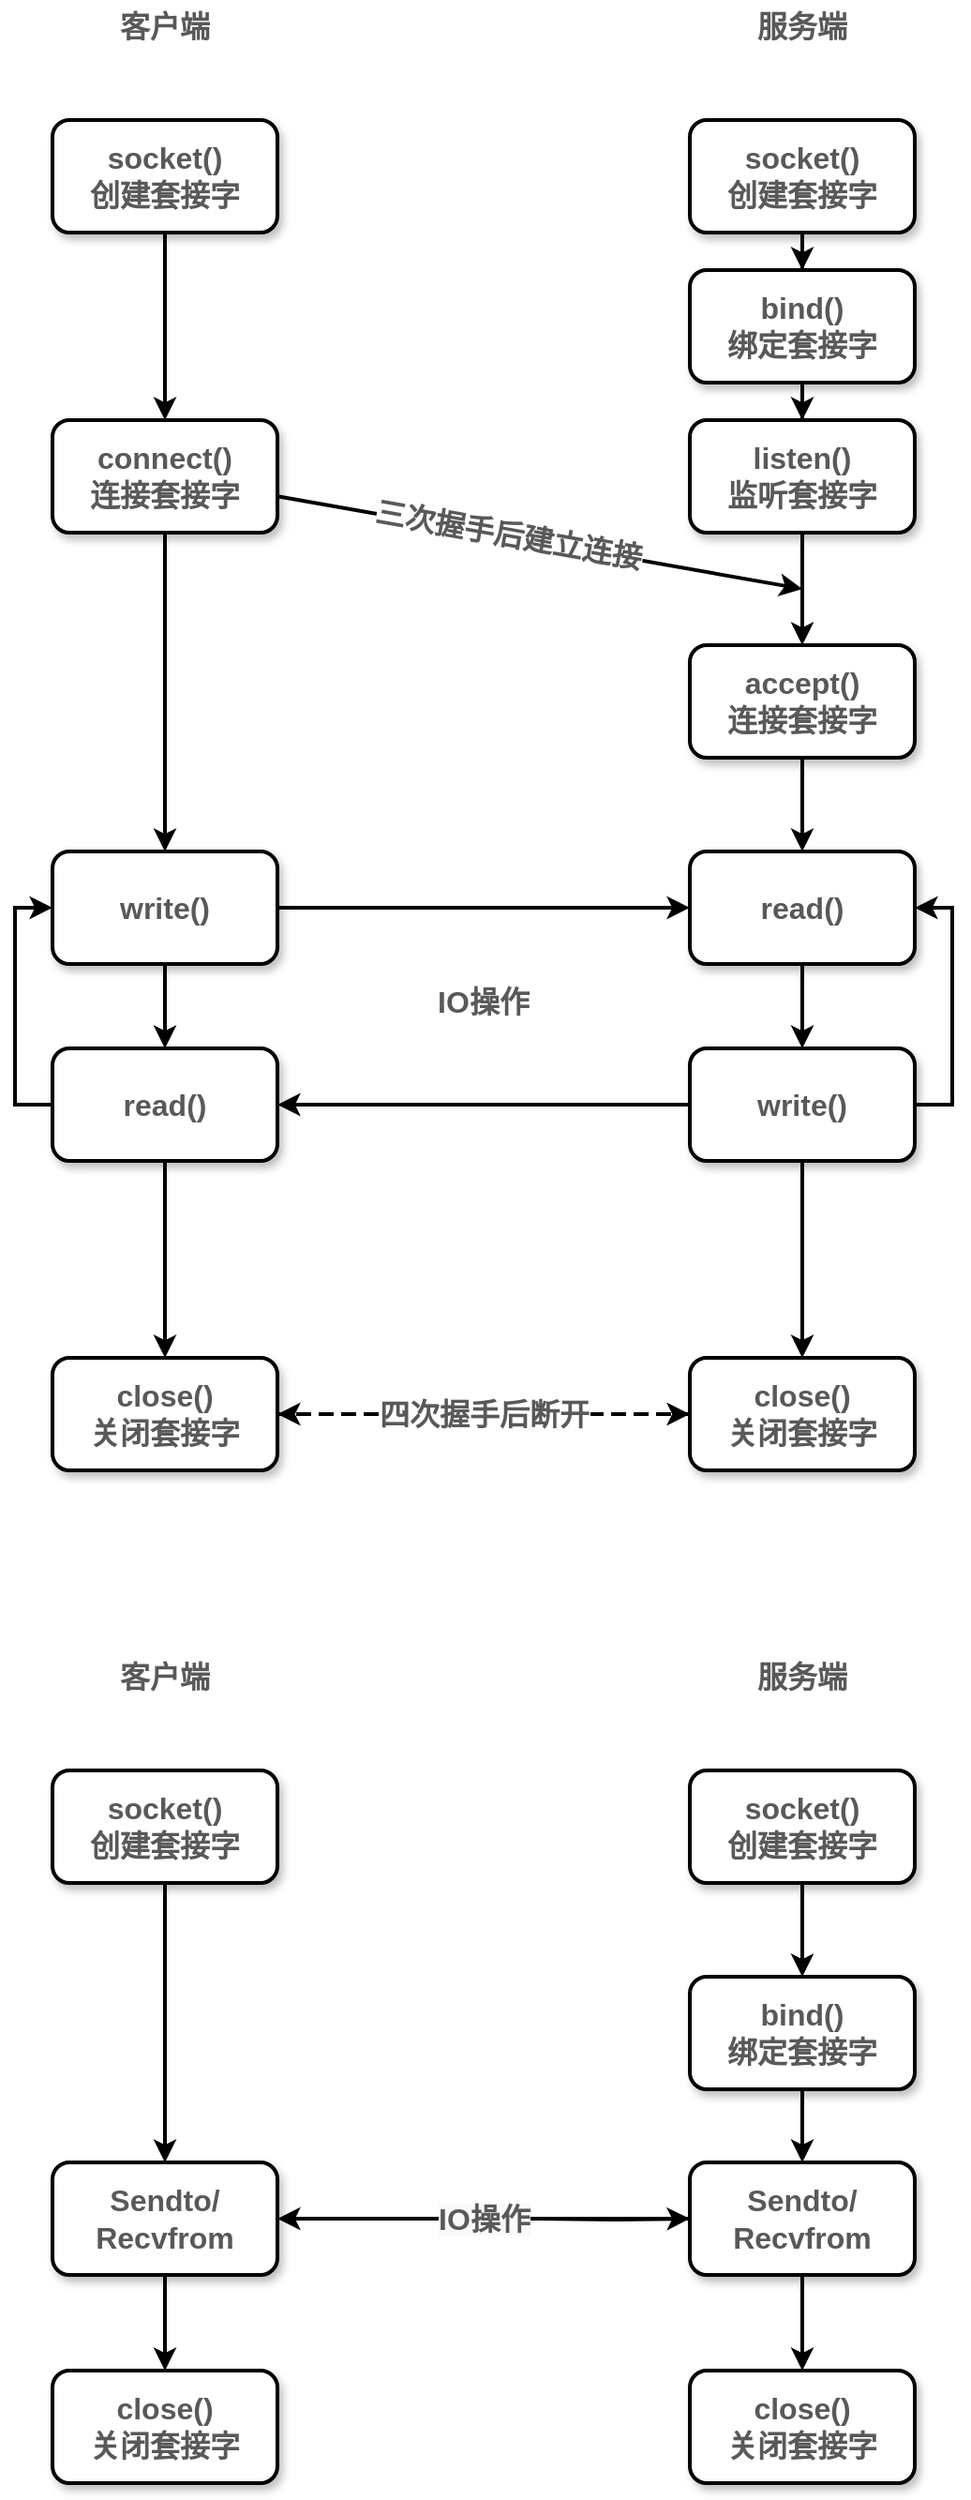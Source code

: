 <mxfile version="13.7.3" type="github">
  <diagram id="UllkI3ypj0Mlm9RMfmXD" name="第 1 页">
    <mxGraphModel dx="868" dy="449" grid="1" gridSize="10" guides="1" tooltips="1" connect="1" arrows="1" fold="1" page="1" pageScale="1" pageWidth="827" pageHeight="1169" math="0" shadow="0">
      <root>
        <mxCell id="0" />
        <mxCell id="1" parent="0" />
        <mxCell id="pasJFCKsH6dyvnOZzvLt-3" value="" style="edgeStyle=orthogonalEdgeStyle;rounded=0;orthogonalLoop=1;jettySize=auto;html=1;strokeWidth=2;" edge="1" parent="1" source="6OzRGNvI4779vGjQ4yT8-1" target="pasJFCKsH6dyvnOZzvLt-1">
          <mxGeometry relative="1" as="geometry" />
        </mxCell>
        <mxCell id="6OzRGNvI4779vGjQ4yT8-1" value="&lt;font style=&quot;font-size: 16px&quot; color=&quot;#595959&quot;&gt;&lt;b&gt;socket()&lt;br&gt;创建套接字&lt;/b&gt;&lt;/font&gt;" style="rounded=1;whiteSpace=wrap;html=1;strokeWidth=2;shadow=1;glass=0;sketch=0;" parent="1" vertex="1">
          <mxGeometry x="440" y="80" width="120" height="60" as="geometry" />
        </mxCell>
        <mxCell id="pasJFCKsH6dyvnOZzvLt-4" value="" style="edgeStyle=orthogonalEdgeStyle;rounded=0;orthogonalLoop=1;jettySize=auto;html=1;strokeWidth=2;" edge="1" parent="1" source="pasJFCKsH6dyvnOZzvLt-1" target="pasJFCKsH6dyvnOZzvLt-2">
          <mxGeometry relative="1" as="geometry" />
        </mxCell>
        <mxCell id="pasJFCKsH6dyvnOZzvLt-1" value="&lt;font style=&quot;font-size: 16px&quot; color=&quot;#595959&quot;&gt;&lt;b&gt;bind()&lt;br&gt;绑定套接字&lt;/b&gt;&lt;/font&gt;" style="rounded=1;whiteSpace=wrap;html=1;strokeWidth=2;shadow=1;glass=0;sketch=0;" vertex="1" parent="1">
          <mxGeometry x="440" y="160" width="120" height="60" as="geometry" />
        </mxCell>
        <mxCell id="pasJFCKsH6dyvnOZzvLt-6" value="" style="edgeStyle=orthogonalEdgeStyle;rounded=0;orthogonalLoop=1;jettySize=auto;html=1;strokeWidth=2;" edge="1" parent="1" source="pasJFCKsH6dyvnOZzvLt-2" target="pasJFCKsH6dyvnOZzvLt-5">
          <mxGeometry relative="1" as="geometry" />
        </mxCell>
        <mxCell id="pasJFCKsH6dyvnOZzvLt-2" value="&lt;font style=&quot;font-size: 16px&quot; color=&quot;#595959&quot;&gt;&lt;b&gt;listen()&lt;br&gt;监听套接字&lt;/b&gt;&lt;/font&gt;" style="rounded=1;whiteSpace=wrap;html=1;strokeWidth=2;shadow=1;glass=0;sketch=0;" vertex="1" parent="1">
          <mxGeometry x="440" y="240" width="120" height="60" as="geometry" />
        </mxCell>
        <mxCell id="pasJFCKsH6dyvnOZzvLt-10" value="" style="edgeStyle=orthogonalEdgeStyle;rounded=0;orthogonalLoop=1;jettySize=auto;html=1;strokeWidth=2;" edge="1" parent="1" source="pasJFCKsH6dyvnOZzvLt-5" target="pasJFCKsH6dyvnOZzvLt-7">
          <mxGeometry relative="1" as="geometry" />
        </mxCell>
        <mxCell id="pasJFCKsH6dyvnOZzvLt-5" value="&lt;font style=&quot;font-size: 16px&quot; color=&quot;#595959&quot;&gt;&lt;b&gt;accept()&lt;br&gt;连接套接字&lt;/b&gt;&lt;/font&gt;" style="rounded=1;whiteSpace=wrap;html=1;strokeWidth=2;shadow=1;glass=0;sketch=0;" vertex="1" parent="1">
          <mxGeometry x="440" y="360" width="120" height="60" as="geometry" />
        </mxCell>
        <mxCell id="pasJFCKsH6dyvnOZzvLt-11" value="" style="edgeStyle=orthogonalEdgeStyle;rounded=0;orthogonalLoop=1;jettySize=auto;html=1;strokeWidth=2;" edge="1" parent="1" source="pasJFCKsH6dyvnOZzvLt-7" target="pasJFCKsH6dyvnOZzvLt-8">
          <mxGeometry relative="1" as="geometry" />
        </mxCell>
        <mxCell id="pasJFCKsH6dyvnOZzvLt-7" value="&lt;font color=&quot;#595959&quot;&gt;&lt;span style=&quot;font-size: 16px&quot;&gt;&lt;b&gt;read()&lt;/b&gt;&lt;/span&gt;&lt;/font&gt;" style="rounded=1;whiteSpace=wrap;html=1;strokeWidth=2;shadow=1;glass=0;sketch=0;" vertex="1" parent="1">
          <mxGeometry x="440" y="470" width="120" height="60" as="geometry" />
        </mxCell>
        <mxCell id="pasJFCKsH6dyvnOZzvLt-12" value="" style="edgeStyle=orthogonalEdgeStyle;rounded=0;orthogonalLoop=1;jettySize=auto;html=1;strokeWidth=2;" edge="1" parent="1" source="pasJFCKsH6dyvnOZzvLt-8" target="pasJFCKsH6dyvnOZzvLt-9">
          <mxGeometry relative="1" as="geometry" />
        </mxCell>
        <mxCell id="pasJFCKsH6dyvnOZzvLt-21" style="edgeStyle=orthogonalEdgeStyle;rounded=0;orthogonalLoop=1;jettySize=auto;html=1;entryX=1;entryY=0.5;entryDx=0;entryDy=0;strokeWidth=2;" edge="1" parent="1" source="pasJFCKsH6dyvnOZzvLt-8" target="pasJFCKsH6dyvnOZzvLt-7">
          <mxGeometry relative="1" as="geometry">
            <Array as="points">
              <mxPoint x="580" y="605" />
              <mxPoint x="580" y="500" />
            </Array>
          </mxGeometry>
        </mxCell>
        <mxCell id="pasJFCKsH6dyvnOZzvLt-26" style="edgeStyle=orthogonalEdgeStyle;rounded=0;orthogonalLoop=1;jettySize=auto;html=1;strokeWidth=2;" edge="1" parent="1" source="pasJFCKsH6dyvnOZzvLt-8" target="pasJFCKsH6dyvnOZzvLt-16">
          <mxGeometry relative="1" as="geometry" />
        </mxCell>
        <mxCell id="pasJFCKsH6dyvnOZzvLt-8" value="&lt;font color=&quot;#595959&quot;&gt;&lt;span style=&quot;font-size: 16px&quot;&gt;&lt;b&gt;write()&lt;/b&gt;&lt;/span&gt;&lt;/font&gt;" style="rounded=1;whiteSpace=wrap;html=1;strokeWidth=2;shadow=1;glass=0;sketch=0;" vertex="1" parent="1">
          <mxGeometry x="440" y="575" width="120" height="60" as="geometry" />
        </mxCell>
        <mxCell id="pasJFCKsH6dyvnOZzvLt-31" style="edgeStyle=none;rounded=0;orthogonalLoop=1;jettySize=auto;html=1;entryX=1;entryY=0.5;entryDx=0;entryDy=0;strokeWidth=2;dashed=1;" edge="1" parent="1" source="pasJFCKsH6dyvnOZzvLt-9" target="pasJFCKsH6dyvnOZzvLt-17">
          <mxGeometry relative="1" as="geometry" />
        </mxCell>
        <mxCell id="pasJFCKsH6dyvnOZzvLt-9" value="&lt;font color=&quot;#595959&quot;&gt;&lt;span style=&quot;font-size: 16px&quot;&gt;&lt;b&gt;close()&lt;br&gt;关闭套接字&lt;br&gt;&lt;/b&gt;&lt;/span&gt;&lt;/font&gt;" style="rounded=1;whiteSpace=wrap;html=1;strokeWidth=2;shadow=1;glass=0;sketch=0;" vertex="1" parent="1">
          <mxGeometry x="440" y="740" width="120" height="60" as="geometry" />
        </mxCell>
        <mxCell id="pasJFCKsH6dyvnOZzvLt-18" value="" style="edgeStyle=orthogonalEdgeStyle;rounded=0;orthogonalLoop=1;jettySize=auto;html=1;strokeWidth=2;" edge="1" parent="1" source="pasJFCKsH6dyvnOZzvLt-13" target="pasJFCKsH6dyvnOZzvLt-14">
          <mxGeometry relative="1" as="geometry" />
        </mxCell>
        <mxCell id="pasJFCKsH6dyvnOZzvLt-13" value="&lt;font style=&quot;font-size: 16px&quot; color=&quot;#595959&quot;&gt;&lt;b&gt;socket()&lt;br&gt;创建套接字&lt;/b&gt;&lt;/font&gt;" style="rounded=1;whiteSpace=wrap;html=1;strokeWidth=2;shadow=1;glass=0;sketch=0;" vertex="1" parent="1">
          <mxGeometry x="100" y="80" width="120" height="60" as="geometry" />
        </mxCell>
        <mxCell id="pasJFCKsH6dyvnOZzvLt-19" style="rounded=0;orthogonalLoop=1;jettySize=auto;html=1;strokeWidth=2;" edge="1" parent="1" source="pasJFCKsH6dyvnOZzvLt-14">
          <mxGeometry relative="1" as="geometry">
            <mxPoint x="500" y="330" as="targetPoint" />
          </mxGeometry>
        </mxCell>
        <mxCell id="pasJFCKsH6dyvnOZzvLt-20" value="&lt;font style=&quot;font-size: 16px&quot; color=&quot;#595959&quot;&gt;&lt;b&gt;三次握手后建立连接&lt;/b&gt;&lt;/font&gt;" style="edgeLabel;html=1;align=center;verticalAlign=middle;resizable=0;points=[];rotation=10;" vertex="1" connectable="0" parent="pasJFCKsH6dyvnOZzvLt-19">
          <mxGeometry x="-0.209" y="1" relative="1" as="geometry">
            <mxPoint x="11.8" y="2" as="offset" />
          </mxGeometry>
        </mxCell>
        <mxCell id="pasJFCKsH6dyvnOZzvLt-28" style="rounded=0;orthogonalLoop=1;jettySize=auto;html=1;strokeWidth=2;" edge="1" parent="1" source="pasJFCKsH6dyvnOZzvLt-14" target="pasJFCKsH6dyvnOZzvLt-15">
          <mxGeometry relative="1" as="geometry" />
        </mxCell>
        <mxCell id="pasJFCKsH6dyvnOZzvLt-14" value="&lt;font style=&quot;font-size: 16px&quot; color=&quot;#595959&quot;&gt;&lt;b&gt;connect()&lt;br&gt;连接套接字&lt;/b&gt;&lt;/font&gt;" style="rounded=1;whiteSpace=wrap;html=1;strokeWidth=2;shadow=1;glass=0;sketch=0;" vertex="1" parent="1">
          <mxGeometry x="100" y="240" width="120" height="60" as="geometry" />
        </mxCell>
        <mxCell id="pasJFCKsH6dyvnOZzvLt-23" value="" style="edgeStyle=orthogonalEdgeStyle;rounded=0;orthogonalLoop=1;jettySize=auto;html=1;strokeWidth=2;" edge="1" parent="1" source="pasJFCKsH6dyvnOZzvLt-15" target="pasJFCKsH6dyvnOZzvLt-16">
          <mxGeometry relative="1" as="geometry" />
        </mxCell>
        <mxCell id="pasJFCKsH6dyvnOZzvLt-25" style="edgeStyle=orthogonalEdgeStyle;rounded=0;orthogonalLoop=1;jettySize=auto;html=1;entryX=0;entryY=0.5;entryDx=0;entryDy=0;strokeWidth=2;" edge="1" parent="1" source="pasJFCKsH6dyvnOZzvLt-15" target="pasJFCKsH6dyvnOZzvLt-7">
          <mxGeometry relative="1" as="geometry" />
        </mxCell>
        <mxCell id="pasJFCKsH6dyvnOZzvLt-15" value="&lt;font color=&quot;#595959&quot;&gt;&lt;span style=&quot;font-size: 16px&quot;&gt;&lt;b&gt;write()&lt;/b&gt;&lt;/span&gt;&lt;/font&gt;" style="rounded=1;whiteSpace=wrap;html=1;strokeWidth=2;shadow=1;glass=0;sketch=0;" vertex="1" parent="1">
          <mxGeometry x="100" y="470" width="120" height="60" as="geometry" />
        </mxCell>
        <mxCell id="pasJFCKsH6dyvnOZzvLt-24" style="edgeStyle=orthogonalEdgeStyle;rounded=0;orthogonalLoop=1;jettySize=auto;html=1;entryX=0;entryY=0.5;entryDx=0;entryDy=0;strokeWidth=2;" edge="1" parent="1" source="pasJFCKsH6dyvnOZzvLt-16" target="pasJFCKsH6dyvnOZzvLt-15">
          <mxGeometry relative="1" as="geometry">
            <Array as="points">
              <mxPoint x="80" y="605" />
              <mxPoint x="80" y="500" />
            </Array>
          </mxGeometry>
        </mxCell>
        <mxCell id="pasJFCKsH6dyvnOZzvLt-29" value="" style="edgeStyle=none;rounded=0;orthogonalLoop=1;jettySize=auto;html=1;strokeWidth=2;" edge="1" parent="1" source="pasJFCKsH6dyvnOZzvLt-16" target="pasJFCKsH6dyvnOZzvLt-17">
          <mxGeometry relative="1" as="geometry" />
        </mxCell>
        <mxCell id="pasJFCKsH6dyvnOZzvLt-16" value="&lt;font color=&quot;#595959&quot;&gt;&lt;span style=&quot;font-size: 16px&quot;&gt;&lt;b&gt;read()&lt;/b&gt;&lt;/span&gt;&lt;/font&gt;" style="rounded=1;whiteSpace=wrap;html=1;strokeWidth=2;shadow=1;glass=0;sketch=0;" vertex="1" parent="1">
          <mxGeometry x="100" y="575" width="120" height="60" as="geometry" />
        </mxCell>
        <mxCell id="pasJFCKsH6dyvnOZzvLt-30" style="edgeStyle=none;rounded=0;orthogonalLoop=1;jettySize=auto;html=1;entryX=0;entryY=0.5;entryDx=0;entryDy=0;strokeWidth=2;dashed=1;" edge="1" parent="1">
          <mxGeometry relative="1" as="geometry">
            <mxPoint x="220" y="770" as="sourcePoint" />
            <mxPoint x="440" y="770" as="targetPoint" />
          </mxGeometry>
        </mxCell>
        <mxCell id="pasJFCKsH6dyvnOZzvLt-32" value="&lt;font style=&quot;font-size: 16px&quot; color=&quot;#595959&quot;&gt;&lt;b&gt;四次握手后断开&lt;/b&gt;&lt;/font&gt;" style="edgeLabel;html=1;align=center;verticalAlign=middle;resizable=0;points=[];" vertex="1" connectable="0" parent="pasJFCKsH6dyvnOZzvLt-30">
          <mxGeometry x="-0.182" relative="1" as="geometry">
            <mxPoint x="20" as="offset" />
          </mxGeometry>
        </mxCell>
        <mxCell id="pasJFCKsH6dyvnOZzvLt-17" value="&lt;font color=&quot;#595959&quot;&gt;&lt;span style=&quot;font-size: 16px&quot;&gt;&lt;b&gt;close()&lt;br&gt;关闭套接字&lt;br&gt;&lt;/b&gt;&lt;/span&gt;&lt;/font&gt;" style="rounded=1;whiteSpace=wrap;html=1;strokeWidth=2;shadow=1;glass=0;sketch=0;" vertex="1" parent="1">
          <mxGeometry x="100" y="740" width="120" height="60" as="geometry" />
        </mxCell>
        <mxCell id="pasJFCKsH6dyvnOZzvLt-27" value="&lt;font style=&quot;font-size: 16px&quot; color=&quot;#595959&quot;&gt;&lt;b&gt;IO操作&lt;/b&gt;&lt;/font&gt;" style="text;html=1;strokeColor=none;fillColor=none;align=center;verticalAlign=middle;whiteSpace=wrap;rounded=0;shadow=1;glass=0;sketch=0;" vertex="1" parent="1">
          <mxGeometry x="300" y="540" width="60" height="20" as="geometry" />
        </mxCell>
        <mxCell id="pasJFCKsH6dyvnOZzvLt-33" value="&lt;font style=&quot;font-size: 16px&quot; color=&quot;#595959&quot;&gt;&lt;b&gt;客户端&lt;/b&gt;&lt;/font&gt;" style="text;html=1;strokeColor=none;fillColor=none;align=center;verticalAlign=middle;whiteSpace=wrap;rounded=0;shadow=1;glass=0;sketch=0;" vertex="1" parent="1">
          <mxGeometry x="130" y="20" width="60" height="20" as="geometry" />
        </mxCell>
        <mxCell id="pasJFCKsH6dyvnOZzvLt-34" value="&lt;font style=&quot;font-size: 16px&quot; color=&quot;#595959&quot;&gt;&lt;b&gt;服务端&lt;/b&gt;&lt;/font&gt;" style="text;html=1;strokeColor=none;fillColor=none;align=center;verticalAlign=middle;whiteSpace=wrap;rounded=0;shadow=1;glass=0;sketch=0;" vertex="1" parent="1">
          <mxGeometry x="470" y="20" width="60" height="20" as="geometry" />
        </mxCell>
        <mxCell id="pasJFCKsH6dyvnOZzvLt-35" value="" style="edgeStyle=orthogonalEdgeStyle;rounded=0;orthogonalLoop=1;jettySize=auto;html=1;strokeWidth=2;" edge="1" parent="1" source="pasJFCKsH6dyvnOZzvLt-36" target="pasJFCKsH6dyvnOZzvLt-38">
          <mxGeometry relative="1" as="geometry" />
        </mxCell>
        <mxCell id="pasJFCKsH6dyvnOZzvLt-36" value="&lt;font style=&quot;font-size: 16px&quot; color=&quot;#595959&quot;&gt;&lt;b&gt;socket()&lt;br&gt;创建套接字&lt;/b&gt;&lt;/font&gt;" style="rounded=1;whiteSpace=wrap;html=1;strokeWidth=2;shadow=1;glass=0;sketch=0;" vertex="1" parent="1">
          <mxGeometry x="440" y="960" width="120" height="60" as="geometry" />
        </mxCell>
        <mxCell id="pasJFCKsH6dyvnOZzvLt-72" value="" style="edgeStyle=none;rounded=0;orthogonalLoop=1;jettySize=auto;html=1;strokeWidth=2;" edge="1" parent="1" source="pasJFCKsH6dyvnOZzvLt-38" target="pasJFCKsH6dyvnOZzvLt-44">
          <mxGeometry relative="1" as="geometry" />
        </mxCell>
        <mxCell id="pasJFCKsH6dyvnOZzvLt-38" value="&lt;font style=&quot;font-size: 16px&quot; color=&quot;#595959&quot;&gt;&lt;b&gt;bind()&lt;br&gt;绑定套接字&lt;/b&gt;&lt;/font&gt;" style="rounded=1;whiteSpace=wrap;html=1;strokeWidth=2;shadow=1;glass=0;sketch=0;" vertex="1" parent="1">
          <mxGeometry x="440" y="1070" width="120" height="60" as="geometry" />
        </mxCell>
        <mxCell id="pasJFCKsH6dyvnOZzvLt-69" style="edgeStyle=none;rounded=0;orthogonalLoop=1;jettySize=auto;html=1;entryX=1;entryY=0.5;entryDx=0;entryDy=0;strokeWidth=2;" edge="1" parent="1" source="pasJFCKsH6dyvnOZzvLt-44" target="pasJFCKsH6dyvnOZzvLt-59">
          <mxGeometry relative="1" as="geometry" />
        </mxCell>
        <mxCell id="pasJFCKsH6dyvnOZzvLt-71" value="&lt;b style=&quot;color: rgb(89 , 89 , 89) ; font-size: 16px ; background-color: rgb(248 , 249 , 250)&quot;&gt;IO操作&lt;/b&gt;" style="edgeLabel;html=1;align=center;verticalAlign=middle;resizable=0;points=[];" vertex="1" connectable="0" parent="pasJFCKsH6dyvnOZzvLt-69">
          <mxGeometry x="0.154" relative="1" as="geometry">
            <mxPoint x="17" as="offset" />
          </mxGeometry>
        </mxCell>
        <mxCell id="pasJFCKsH6dyvnOZzvLt-75" style="edgeStyle=none;rounded=0;orthogonalLoop=1;jettySize=auto;html=1;entryX=0.5;entryY=0;entryDx=0;entryDy=0;strokeWidth=2;" edge="1" parent="1" source="pasJFCKsH6dyvnOZzvLt-44" target="pasJFCKsH6dyvnOZzvLt-50">
          <mxGeometry relative="1" as="geometry" />
        </mxCell>
        <mxCell id="pasJFCKsH6dyvnOZzvLt-44" value="&lt;b style=&quot;color: rgb(89 , 89 , 89) ; font-size: 16px&quot;&gt;Sendto/&lt;br&gt;Recvfrom&lt;/b&gt;" style="rounded=1;whiteSpace=wrap;html=1;strokeWidth=2;shadow=1;glass=0;sketch=0;" vertex="1" parent="1">
          <mxGeometry x="440" y="1169" width="120" height="60" as="geometry" />
        </mxCell>
        <mxCell id="pasJFCKsH6dyvnOZzvLt-50" value="&lt;font color=&quot;#595959&quot;&gt;&lt;span style=&quot;font-size: 16px&quot;&gt;&lt;b&gt;close()&lt;br&gt;关闭套接字&lt;br&gt;&lt;/b&gt;&lt;/span&gt;&lt;/font&gt;" style="rounded=1;whiteSpace=wrap;html=1;strokeWidth=2;shadow=1;glass=0;sketch=0;" vertex="1" parent="1">
          <mxGeometry x="440" y="1280" width="120" height="60" as="geometry" />
        </mxCell>
        <mxCell id="pasJFCKsH6dyvnOZzvLt-73" style="edgeStyle=none;rounded=0;orthogonalLoop=1;jettySize=auto;html=1;strokeWidth=2;" edge="1" parent="1" source="pasJFCKsH6dyvnOZzvLt-52" target="pasJFCKsH6dyvnOZzvLt-59">
          <mxGeometry relative="1" as="geometry" />
        </mxCell>
        <mxCell id="pasJFCKsH6dyvnOZzvLt-52" value="&lt;font style=&quot;font-size: 16px&quot; color=&quot;#595959&quot;&gt;&lt;b&gt;socket()&lt;br&gt;创建套接字&lt;/b&gt;&lt;/font&gt;" style="rounded=1;whiteSpace=wrap;html=1;strokeWidth=2;shadow=1;glass=0;sketch=0;" vertex="1" parent="1">
          <mxGeometry x="100" y="960" width="120" height="60" as="geometry" />
        </mxCell>
        <mxCell id="pasJFCKsH6dyvnOZzvLt-58" style="edgeStyle=orthogonalEdgeStyle;rounded=0;orthogonalLoop=1;jettySize=auto;html=1;entryX=0;entryY=0.5;entryDx=0;entryDy=0;strokeWidth=2;" edge="1" parent="1" target="pasJFCKsH6dyvnOZzvLt-44">
          <mxGeometry relative="1" as="geometry">
            <mxPoint x="360" y="1199" as="sourcePoint" />
          </mxGeometry>
        </mxCell>
        <mxCell id="pasJFCKsH6dyvnOZzvLt-74" style="edgeStyle=none;rounded=0;orthogonalLoop=1;jettySize=auto;html=1;entryX=0.5;entryY=0;entryDx=0;entryDy=0;strokeWidth=2;" edge="1" parent="1" source="pasJFCKsH6dyvnOZzvLt-59" target="pasJFCKsH6dyvnOZzvLt-65">
          <mxGeometry relative="1" as="geometry" />
        </mxCell>
        <mxCell id="pasJFCKsH6dyvnOZzvLt-59" value="&lt;font color=&quot;#595959&quot;&gt;&lt;span style=&quot;font-size: 16px&quot;&gt;&lt;b&gt;Sendto/&lt;br&gt;Recvfrom&lt;/b&gt;&lt;/span&gt;&lt;/font&gt;" style="rounded=1;whiteSpace=wrap;html=1;strokeWidth=2;shadow=1;glass=0;sketch=0;" vertex="1" parent="1">
          <mxGeometry x="100" y="1169" width="120" height="60" as="geometry" />
        </mxCell>
        <mxCell id="pasJFCKsH6dyvnOZzvLt-65" value="&lt;font color=&quot;#595959&quot;&gt;&lt;span style=&quot;font-size: 16px&quot;&gt;&lt;b&gt;close()&lt;br&gt;关闭套接字&lt;br&gt;&lt;/b&gt;&lt;/span&gt;&lt;/font&gt;" style="rounded=1;whiteSpace=wrap;html=1;strokeWidth=2;shadow=1;glass=0;sketch=0;" vertex="1" parent="1">
          <mxGeometry x="100" y="1280" width="120" height="60" as="geometry" />
        </mxCell>
        <mxCell id="pasJFCKsH6dyvnOZzvLt-67" value="&lt;font style=&quot;font-size: 16px&quot; color=&quot;#595959&quot;&gt;&lt;b&gt;客户端&lt;/b&gt;&lt;/font&gt;" style="text;html=1;strokeColor=none;fillColor=none;align=center;verticalAlign=middle;whiteSpace=wrap;rounded=0;shadow=1;glass=0;sketch=0;" vertex="1" parent="1">
          <mxGeometry x="130" y="900" width="60" height="20" as="geometry" />
        </mxCell>
        <mxCell id="pasJFCKsH6dyvnOZzvLt-68" value="&lt;font style=&quot;font-size: 16px&quot; color=&quot;#595959&quot;&gt;&lt;b&gt;服务端&lt;/b&gt;&lt;/font&gt;" style="text;html=1;strokeColor=none;fillColor=none;align=center;verticalAlign=middle;whiteSpace=wrap;rounded=0;shadow=1;glass=0;sketch=0;" vertex="1" parent="1">
          <mxGeometry x="470" y="900" width="60" height="20" as="geometry" />
        </mxCell>
      </root>
    </mxGraphModel>
  </diagram>
</mxfile>
